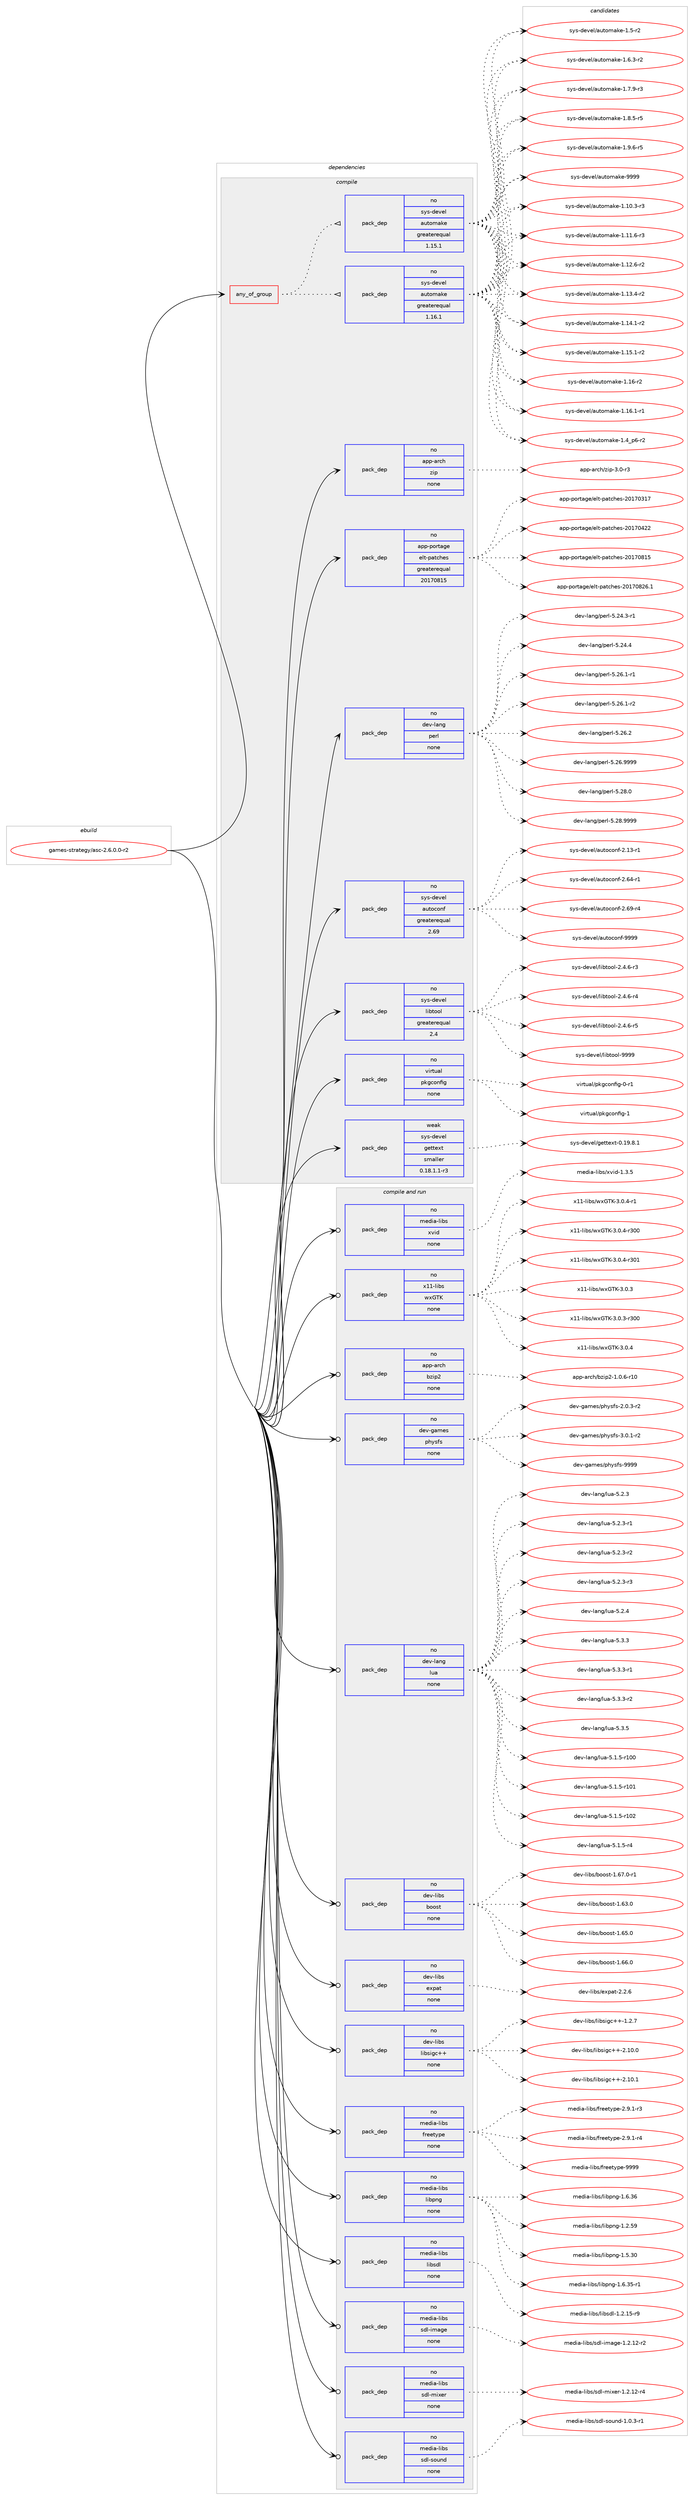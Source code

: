 digraph prolog {

# *************
# Graph options
# *************

newrank=true;
concentrate=true;
compound=true;
graph [rankdir=LR,fontname=Helvetica,fontsize=10,ranksep=1.5];#, ranksep=2.5, nodesep=0.2];
edge  [arrowhead=vee];
node  [fontname=Helvetica,fontsize=10];

# **********
# The ebuild
# **********

subgraph cluster_leftcol {
color=gray;
rank=same;
label=<<i>ebuild</i>>;
id [label="games-strategy/asc-2.6.0.0-r2", color=red, width=4, href="../games-strategy/asc-2.6.0.0-r2.svg"];
}

# ****************
# The dependencies
# ****************

subgraph cluster_midcol {
color=gray;
label=<<i>dependencies</i>>;
subgraph cluster_compile {
fillcolor="#eeeeee";
style=filled;
label=<<i>compile</i>>;
subgraph any23500 {
dependency1561092 [label=<<TABLE BORDER="0" CELLBORDER="1" CELLSPACING="0" CELLPADDING="4"><TR><TD CELLPADDING="10">any_of_group</TD></TR></TABLE>>, shape=none, color=red];subgraph pack1109844 {
dependency1561093 [label=<<TABLE BORDER="0" CELLBORDER="1" CELLSPACING="0" CELLPADDING="4" WIDTH="220"><TR><TD ROWSPAN="6" CELLPADDING="30">pack_dep</TD></TR><TR><TD WIDTH="110">no</TD></TR><TR><TD>sys-devel</TD></TR><TR><TD>automake</TD></TR><TR><TD>greaterequal</TD></TR><TR><TD>1.16.1</TD></TR></TABLE>>, shape=none, color=blue];
}
dependency1561092:e -> dependency1561093:w [weight=20,style="dotted",arrowhead="oinv"];
subgraph pack1109845 {
dependency1561094 [label=<<TABLE BORDER="0" CELLBORDER="1" CELLSPACING="0" CELLPADDING="4" WIDTH="220"><TR><TD ROWSPAN="6" CELLPADDING="30">pack_dep</TD></TR><TR><TD WIDTH="110">no</TD></TR><TR><TD>sys-devel</TD></TR><TR><TD>automake</TD></TR><TR><TD>greaterequal</TD></TR><TR><TD>1.15.1</TD></TR></TABLE>>, shape=none, color=blue];
}
dependency1561092:e -> dependency1561094:w [weight=20,style="dotted",arrowhead="oinv"];
}
id:e -> dependency1561092:w [weight=20,style="solid",arrowhead="vee"];
subgraph pack1109846 {
dependency1561095 [label=<<TABLE BORDER="0" CELLBORDER="1" CELLSPACING="0" CELLPADDING="4" WIDTH="220"><TR><TD ROWSPAN="6" CELLPADDING="30">pack_dep</TD></TR><TR><TD WIDTH="110">no</TD></TR><TR><TD>app-arch</TD></TR><TR><TD>zip</TD></TR><TR><TD>none</TD></TR><TR><TD></TD></TR></TABLE>>, shape=none, color=blue];
}
id:e -> dependency1561095:w [weight=20,style="solid",arrowhead="vee"];
subgraph pack1109847 {
dependency1561096 [label=<<TABLE BORDER="0" CELLBORDER="1" CELLSPACING="0" CELLPADDING="4" WIDTH="220"><TR><TD ROWSPAN="6" CELLPADDING="30">pack_dep</TD></TR><TR><TD WIDTH="110">no</TD></TR><TR><TD>app-portage</TD></TR><TR><TD>elt-patches</TD></TR><TR><TD>greaterequal</TD></TR><TR><TD>20170815</TD></TR></TABLE>>, shape=none, color=blue];
}
id:e -> dependency1561096:w [weight=20,style="solid",arrowhead="vee"];
subgraph pack1109848 {
dependency1561097 [label=<<TABLE BORDER="0" CELLBORDER="1" CELLSPACING="0" CELLPADDING="4" WIDTH="220"><TR><TD ROWSPAN="6" CELLPADDING="30">pack_dep</TD></TR><TR><TD WIDTH="110">no</TD></TR><TR><TD>dev-lang</TD></TR><TR><TD>perl</TD></TR><TR><TD>none</TD></TR><TR><TD></TD></TR></TABLE>>, shape=none, color=blue];
}
id:e -> dependency1561097:w [weight=20,style="solid",arrowhead="vee"];
subgraph pack1109849 {
dependency1561098 [label=<<TABLE BORDER="0" CELLBORDER="1" CELLSPACING="0" CELLPADDING="4" WIDTH="220"><TR><TD ROWSPAN="6" CELLPADDING="30">pack_dep</TD></TR><TR><TD WIDTH="110">no</TD></TR><TR><TD>sys-devel</TD></TR><TR><TD>autoconf</TD></TR><TR><TD>greaterequal</TD></TR><TR><TD>2.69</TD></TR></TABLE>>, shape=none, color=blue];
}
id:e -> dependency1561098:w [weight=20,style="solid",arrowhead="vee"];
subgraph pack1109850 {
dependency1561099 [label=<<TABLE BORDER="0" CELLBORDER="1" CELLSPACING="0" CELLPADDING="4" WIDTH="220"><TR><TD ROWSPAN="6" CELLPADDING="30">pack_dep</TD></TR><TR><TD WIDTH="110">no</TD></TR><TR><TD>sys-devel</TD></TR><TR><TD>libtool</TD></TR><TR><TD>greaterequal</TD></TR><TR><TD>2.4</TD></TR></TABLE>>, shape=none, color=blue];
}
id:e -> dependency1561099:w [weight=20,style="solid",arrowhead="vee"];
subgraph pack1109851 {
dependency1561100 [label=<<TABLE BORDER="0" CELLBORDER="1" CELLSPACING="0" CELLPADDING="4" WIDTH="220"><TR><TD ROWSPAN="6" CELLPADDING="30">pack_dep</TD></TR><TR><TD WIDTH="110">no</TD></TR><TR><TD>virtual</TD></TR><TR><TD>pkgconfig</TD></TR><TR><TD>none</TD></TR><TR><TD></TD></TR></TABLE>>, shape=none, color=blue];
}
id:e -> dependency1561100:w [weight=20,style="solid",arrowhead="vee"];
subgraph pack1109852 {
dependency1561101 [label=<<TABLE BORDER="0" CELLBORDER="1" CELLSPACING="0" CELLPADDING="4" WIDTH="220"><TR><TD ROWSPAN="6" CELLPADDING="30">pack_dep</TD></TR><TR><TD WIDTH="110">weak</TD></TR><TR><TD>sys-devel</TD></TR><TR><TD>gettext</TD></TR><TR><TD>smaller</TD></TR><TR><TD>0.18.1.1-r3</TD></TR></TABLE>>, shape=none, color=blue];
}
id:e -> dependency1561101:w [weight=20,style="solid",arrowhead="vee"];
}
subgraph cluster_compileandrun {
fillcolor="#eeeeee";
style=filled;
label=<<i>compile and run</i>>;
subgraph pack1109853 {
dependency1561102 [label=<<TABLE BORDER="0" CELLBORDER="1" CELLSPACING="0" CELLPADDING="4" WIDTH="220"><TR><TD ROWSPAN="6" CELLPADDING="30">pack_dep</TD></TR><TR><TD WIDTH="110">no</TD></TR><TR><TD>app-arch</TD></TR><TR><TD>bzip2</TD></TR><TR><TD>none</TD></TR><TR><TD></TD></TR></TABLE>>, shape=none, color=blue];
}
id:e -> dependency1561102:w [weight=20,style="solid",arrowhead="odotvee"];
subgraph pack1109854 {
dependency1561103 [label=<<TABLE BORDER="0" CELLBORDER="1" CELLSPACING="0" CELLPADDING="4" WIDTH="220"><TR><TD ROWSPAN="6" CELLPADDING="30">pack_dep</TD></TR><TR><TD WIDTH="110">no</TD></TR><TR><TD>dev-games</TD></TR><TR><TD>physfs</TD></TR><TR><TD>none</TD></TR><TR><TD></TD></TR></TABLE>>, shape=none, color=blue];
}
id:e -> dependency1561103:w [weight=20,style="solid",arrowhead="odotvee"];
subgraph pack1109855 {
dependency1561104 [label=<<TABLE BORDER="0" CELLBORDER="1" CELLSPACING="0" CELLPADDING="4" WIDTH="220"><TR><TD ROWSPAN="6" CELLPADDING="30">pack_dep</TD></TR><TR><TD WIDTH="110">no</TD></TR><TR><TD>dev-lang</TD></TR><TR><TD>lua</TD></TR><TR><TD>none</TD></TR><TR><TD></TD></TR></TABLE>>, shape=none, color=blue];
}
id:e -> dependency1561104:w [weight=20,style="solid",arrowhead="odotvee"];
subgraph pack1109856 {
dependency1561105 [label=<<TABLE BORDER="0" CELLBORDER="1" CELLSPACING="0" CELLPADDING="4" WIDTH="220"><TR><TD ROWSPAN="6" CELLPADDING="30">pack_dep</TD></TR><TR><TD WIDTH="110">no</TD></TR><TR><TD>dev-libs</TD></TR><TR><TD>boost</TD></TR><TR><TD>none</TD></TR><TR><TD></TD></TR></TABLE>>, shape=none, color=blue];
}
id:e -> dependency1561105:w [weight=20,style="solid",arrowhead="odotvee"];
subgraph pack1109857 {
dependency1561106 [label=<<TABLE BORDER="0" CELLBORDER="1" CELLSPACING="0" CELLPADDING="4" WIDTH="220"><TR><TD ROWSPAN="6" CELLPADDING="30">pack_dep</TD></TR><TR><TD WIDTH="110">no</TD></TR><TR><TD>dev-libs</TD></TR><TR><TD>expat</TD></TR><TR><TD>none</TD></TR><TR><TD></TD></TR></TABLE>>, shape=none, color=blue];
}
id:e -> dependency1561106:w [weight=20,style="solid",arrowhead="odotvee"];
subgraph pack1109858 {
dependency1561107 [label=<<TABLE BORDER="0" CELLBORDER="1" CELLSPACING="0" CELLPADDING="4" WIDTH="220"><TR><TD ROWSPAN="6" CELLPADDING="30">pack_dep</TD></TR><TR><TD WIDTH="110">no</TD></TR><TR><TD>dev-libs</TD></TR><TR><TD>libsigc++</TD></TR><TR><TD>none</TD></TR><TR><TD></TD></TR></TABLE>>, shape=none, color=blue];
}
id:e -> dependency1561107:w [weight=20,style="solid",arrowhead="odotvee"];
subgraph pack1109859 {
dependency1561108 [label=<<TABLE BORDER="0" CELLBORDER="1" CELLSPACING="0" CELLPADDING="4" WIDTH="220"><TR><TD ROWSPAN="6" CELLPADDING="30">pack_dep</TD></TR><TR><TD WIDTH="110">no</TD></TR><TR><TD>media-libs</TD></TR><TR><TD>freetype</TD></TR><TR><TD>none</TD></TR><TR><TD></TD></TR></TABLE>>, shape=none, color=blue];
}
id:e -> dependency1561108:w [weight=20,style="solid",arrowhead="odotvee"];
subgraph pack1109860 {
dependency1561109 [label=<<TABLE BORDER="0" CELLBORDER="1" CELLSPACING="0" CELLPADDING="4" WIDTH="220"><TR><TD ROWSPAN="6" CELLPADDING="30">pack_dep</TD></TR><TR><TD WIDTH="110">no</TD></TR><TR><TD>media-libs</TD></TR><TR><TD>libpng</TD></TR><TR><TD>none</TD></TR><TR><TD></TD></TR></TABLE>>, shape=none, color=blue];
}
id:e -> dependency1561109:w [weight=20,style="solid",arrowhead="odotvee"];
subgraph pack1109861 {
dependency1561110 [label=<<TABLE BORDER="0" CELLBORDER="1" CELLSPACING="0" CELLPADDING="4" WIDTH="220"><TR><TD ROWSPAN="6" CELLPADDING="30">pack_dep</TD></TR><TR><TD WIDTH="110">no</TD></TR><TR><TD>media-libs</TD></TR><TR><TD>libsdl</TD></TR><TR><TD>none</TD></TR><TR><TD></TD></TR></TABLE>>, shape=none, color=blue];
}
id:e -> dependency1561110:w [weight=20,style="solid",arrowhead="odotvee"];
subgraph pack1109862 {
dependency1561111 [label=<<TABLE BORDER="0" CELLBORDER="1" CELLSPACING="0" CELLPADDING="4" WIDTH="220"><TR><TD ROWSPAN="6" CELLPADDING="30">pack_dep</TD></TR><TR><TD WIDTH="110">no</TD></TR><TR><TD>media-libs</TD></TR><TR><TD>sdl-image</TD></TR><TR><TD>none</TD></TR><TR><TD></TD></TR></TABLE>>, shape=none, color=blue];
}
id:e -> dependency1561111:w [weight=20,style="solid",arrowhead="odotvee"];
subgraph pack1109863 {
dependency1561112 [label=<<TABLE BORDER="0" CELLBORDER="1" CELLSPACING="0" CELLPADDING="4" WIDTH="220"><TR><TD ROWSPAN="6" CELLPADDING="30">pack_dep</TD></TR><TR><TD WIDTH="110">no</TD></TR><TR><TD>media-libs</TD></TR><TR><TD>sdl-mixer</TD></TR><TR><TD>none</TD></TR><TR><TD></TD></TR></TABLE>>, shape=none, color=blue];
}
id:e -> dependency1561112:w [weight=20,style="solid",arrowhead="odotvee"];
subgraph pack1109864 {
dependency1561113 [label=<<TABLE BORDER="0" CELLBORDER="1" CELLSPACING="0" CELLPADDING="4" WIDTH="220"><TR><TD ROWSPAN="6" CELLPADDING="30">pack_dep</TD></TR><TR><TD WIDTH="110">no</TD></TR><TR><TD>media-libs</TD></TR><TR><TD>sdl-sound</TD></TR><TR><TD>none</TD></TR><TR><TD></TD></TR></TABLE>>, shape=none, color=blue];
}
id:e -> dependency1561113:w [weight=20,style="solid",arrowhead="odotvee"];
subgraph pack1109865 {
dependency1561114 [label=<<TABLE BORDER="0" CELLBORDER="1" CELLSPACING="0" CELLPADDING="4" WIDTH="220"><TR><TD ROWSPAN="6" CELLPADDING="30">pack_dep</TD></TR><TR><TD WIDTH="110">no</TD></TR><TR><TD>media-libs</TD></TR><TR><TD>xvid</TD></TR><TR><TD>none</TD></TR><TR><TD></TD></TR></TABLE>>, shape=none, color=blue];
}
id:e -> dependency1561114:w [weight=20,style="solid",arrowhead="odotvee"];
subgraph pack1109866 {
dependency1561115 [label=<<TABLE BORDER="0" CELLBORDER="1" CELLSPACING="0" CELLPADDING="4" WIDTH="220"><TR><TD ROWSPAN="6" CELLPADDING="30">pack_dep</TD></TR><TR><TD WIDTH="110">no</TD></TR><TR><TD>x11-libs</TD></TR><TR><TD>wxGTK</TD></TR><TR><TD>none</TD></TR><TR><TD></TD></TR></TABLE>>, shape=none, color=blue];
}
id:e -> dependency1561115:w [weight=20,style="solid",arrowhead="odotvee"];
}
subgraph cluster_run {
fillcolor="#eeeeee";
style=filled;
label=<<i>run</i>>;
}
}

# **************
# The candidates
# **************

subgraph cluster_choices {
rank=same;
color=gray;
label=<<i>candidates</i>>;

subgraph choice1109844 {
color=black;
nodesep=1;
choice11512111545100101118101108479711711611110997107101454946494846514511451 [label="sys-devel/automake-1.10.3-r3", color=red, width=4,href="../sys-devel/automake-1.10.3-r3.svg"];
choice11512111545100101118101108479711711611110997107101454946494946544511451 [label="sys-devel/automake-1.11.6-r3", color=red, width=4,href="../sys-devel/automake-1.11.6-r3.svg"];
choice11512111545100101118101108479711711611110997107101454946495046544511450 [label="sys-devel/automake-1.12.6-r2", color=red, width=4,href="../sys-devel/automake-1.12.6-r2.svg"];
choice11512111545100101118101108479711711611110997107101454946495146524511450 [label="sys-devel/automake-1.13.4-r2", color=red, width=4,href="../sys-devel/automake-1.13.4-r2.svg"];
choice11512111545100101118101108479711711611110997107101454946495246494511450 [label="sys-devel/automake-1.14.1-r2", color=red, width=4,href="../sys-devel/automake-1.14.1-r2.svg"];
choice11512111545100101118101108479711711611110997107101454946495346494511450 [label="sys-devel/automake-1.15.1-r2", color=red, width=4,href="../sys-devel/automake-1.15.1-r2.svg"];
choice1151211154510010111810110847971171161111099710710145494649544511450 [label="sys-devel/automake-1.16-r2", color=red, width=4,href="../sys-devel/automake-1.16-r2.svg"];
choice11512111545100101118101108479711711611110997107101454946495446494511449 [label="sys-devel/automake-1.16.1-r1", color=red, width=4,href="../sys-devel/automake-1.16.1-r1.svg"];
choice115121115451001011181011084797117116111109971071014549465295112544511450 [label="sys-devel/automake-1.4_p6-r2", color=red, width=4,href="../sys-devel/automake-1.4_p6-r2.svg"];
choice11512111545100101118101108479711711611110997107101454946534511450 [label="sys-devel/automake-1.5-r2", color=red, width=4,href="../sys-devel/automake-1.5-r2.svg"];
choice115121115451001011181011084797117116111109971071014549465446514511450 [label="sys-devel/automake-1.6.3-r2", color=red, width=4,href="../sys-devel/automake-1.6.3-r2.svg"];
choice115121115451001011181011084797117116111109971071014549465546574511451 [label="sys-devel/automake-1.7.9-r3", color=red, width=4,href="../sys-devel/automake-1.7.9-r3.svg"];
choice115121115451001011181011084797117116111109971071014549465646534511453 [label="sys-devel/automake-1.8.5-r5", color=red, width=4,href="../sys-devel/automake-1.8.5-r5.svg"];
choice115121115451001011181011084797117116111109971071014549465746544511453 [label="sys-devel/automake-1.9.6-r5", color=red, width=4,href="../sys-devel/automake-1.9.6-r5.svg"];
choice115121115451001011181011084797117116111109971071014557575757 [label="sys-devel/automake-9999", color=red, width=4,href="../sys-devel/automake-9999.svg"];
dependency1561093:e -> choice11512111545100101118101108479711711611110997107101454946494846514511451:w [style=dotted,weight="100"];
dependency1561093:e -> choice11512111545100101118101108479711711611110997107101454946494946544511451:w [style=dotted,weight="100"];
dependency1561093:e -> choice11512111545100101118101108479711711611110997107101454946495046544511450:w [style=dotted,weight="100"];
dependency1561093:e -> choice11512111545100101118101108479711711611110997107101454946495146524511450:w [style=dotted,weight="100"];
dependency1561093:e -> choice11512111545100101118101108479711711611110997107101454946495246494511450:w [style=dotted,weight="100"];
dependency1561093:e -> choice11512111545100101118101108479711711611110997107101454946495346494511450:w [style=dotted,weight="100"];
dependency1561093:e -> choice1151211154510010111810110847971171161111099710710145494649544511450:w [style=dotted,weight="100"];
dependency1561093:e -> choice11512111545100101118101108479711711611110997107101454946495446494511449:w [style=dotted,weight="100"];
dependency1561093:e -> choice115121115451001011181011084797117116111109971071014549465295112544511450:w [style=dotted,weight="100"];
dependency1561093:e -> choice11512111545100101118101108479711711611110997107101454946534511450:w [style=dotted,weight="100"];
dependency1561093:e -> choice115121115451001011181011084797117116111109971071014549465446514511450:w [style=dotted,weight="100"];
dependency1561093:e -> choice115121115451001011181011084797117116111109971071014549465546574511451:w [style=dotted,weight="100"];
dependency1561093:e -> choice115121115451001011181011084797117116111109971071014549465646534511453:w [style=dotted,weight="100"];
dependency1561093:e -> choice115121115451001011181011084797117116111109971071014549465746544511453:w [style=dotted,weight="100"];
dependency1561093:e -> choice115121115451001011181011084797117116111109971071014557575757:w [style=dotted,weight="100"];
}
subgraph choice1109845 {
color=black;
nodesep=1;
choice11512111545100101118101108479711711611110997107101454946494846514511451 [label="sys-devel/automake-1.10.3-r3", color=red, width=4,href="../sys-devel/automake-1.10.3-r3.svg"];
choice11512111545100101118101108479711711611110997107101454946494946544511451 [label="sys-devel/automake-1.11.6-r3", color=red, width=4,href="../sys-devel/automake-1.11.6-r3.svg"];
choice11512111545100101118101108479711711611110997107101454946495046544511450 [label="sys-devel/automake-1.12.6-r2", color=red, width=4,href="../sys-devel/automake-1.12.6-r2.svg"];
choice11512111545100101118101108479711711611110997107101454946495146524511450 [label="sys-devel/automake-1.13.4-r2", color=red, width=4,href="../sys-devel/automake-1.13.4-r2.svg"];
choice11512111545100101118101108479711711611110997107101454946495246494511450 [label="sys-devel/automake-1.14.1-r2", color=red, width=4,href="../sys-devel/automake-1.14.1-r2.svg"];
choice11512111545100101118101108479711711611110997107101454946495346494511450 [label="sys-devel/automake-1.15.1-r2", color=red, width=4,href="../sys-devel/automake-1.15.1-r2.svg"];
choice1151211154510010111810110847971171161111099710710145494649544511450 [label="sys-devel/automake-1.16-r2", color=red, width=4,href="../sys-devel/automake-1.16-r2.svg"];
choice11512111545100101118101108479711711611110997107101454946495446494511449 [label="sys-devel/automake-1.16.1-r1", color=red, width=4,href="../sys-devel/automake-1.16.1-r1.svg"];
choice115121115451001011181011084797117116111109971071014549465295112544511450 [label="sys-devel/automake-1.4_p6-r2", color=red, width=4,href="../sys-devel/automake-1.4_p6-r2.svg"];
choice11512111545100101118101108479711711611110997107101454946534511450 [label="sys-devel/automake-1.5-r2", color=red, width=4,href="../sys-devel/automake-1.5-r2.svg"];
choice115121115451001011181011084797117116111109971071014549465446514511450 [label="sys-devel/automake-1.6.3-r2", color=red, width=4,href="../sys-devel/automake-1.6.3-r2.svg"];
choice115121115451001011181011084797117116111109971071014549465546574511451 [label="sys-devel/automake-1.7.9-r3", color=red, width=4,href="../sys-devel/automake-1.7.9-r3.svg"];
choice115121115451001011181011084797117116111109971071014549465646534511453 [label="sys-devel/automake-1.8.5-r5", color=red, width=4,href="../sys-devel/automake-1.8.5-r5.svg"];
choice115121115451001011181011084797117116111109971071014549465746544511453 [label="sys-devel/automake-1.9.6-r5", color=red, width=4,href="../sys-devel/automake-1.9.6-r5.svg"];
choice115121115451001011181011084797117116111109971071014557575757 [label="sys-devel/automake-9999", color=red, width=4,href="../sys-devel/automake-9999.svg"];
dependency1561094:e -> choice11512111545100101118101108479711711611110997107101454946494846514511451:w [style=dotted,weight="100"];
dependency1561094:e -> choice11512111545100101118101108479711711611110997107101454946494946544511451:w [style=dotted,weight="100"];
dependency1561094:e -> choice11512111545100101118101108479711711611110997107101454946495046544511450:w [style=dotted,weight="100"];
dependency1561094:e -> choice11512111545100101118101108479711711611110997107101454946495146524511450:w [style=dotted,weight="100"];
dependency1561094:e -> choice11512111545100101118101108479711711611110997107101454946495246494511450:w [style=dotted,weight="100"];
dependency1561094:e -> choice11512111545100101118101108479711711611110997107101454946495346494511450:w [style=dotted,weight="100"];
dependency1561094:e -> choice1151211154510010111810110847971171161111099710710145494649544511450:w [style=dotted,weight="100"];
dependency1561094:e -> choice11512111545100101118101108479711711611110997107101454946495446494511449:w [style=dotted,weight="100"];
dependency1561094:e -> choice115121115451001011181011084797117116111109971071014549465295112544511450:w [style=dotted,weight="100"];
dependency1561094:e -> choice11512111545100101118101108479711711611110997107101454946534511450:w [style=dotted,weight="100"];
dependency1561094:e -> choice115121115451001011181011084797117116111109971071014549465446514511450:w [style=dotted,weight="100"];
dependency1561094:e -> choice115121115451001011181011084797117116111109971071014549465546574511451:w [style=dotted,weight="100"];
dependency1561094:e -> choice115121115451001011181011084797117116111109971071014549465646534511453:w [style=dotted,weight="100"];
dependency1561094:e -> choice115121115451001011181011084797117116111109971071014549465746544511453:w [style=dotted,weight="100"];
dependency1561094:e -> choice115121115451001011181011084797117116111109971071014557575757:w [style=dotted,weight="100"];
}
subgraph choice1109846 {
color=black;
nodesep=1;
choice9711211245971149910447122105112455146484511451 [label="app-arch/zip-3.0-r3", color=red, width=4,href="../app-arch/zip-3.0-r3.svg"];
dependency1561095:e -> choice9711211245971149910447122105112455146484511451:w [style=dotted,weight="100"];
}
subgraph choice1109847 {
color=black;
nodesep=1;
choice97112112451121111141169710310147101108116451129711699104101115455048495548514955 [label="app-portage/elt-patches-20170317", color=red, width=4,href="../app-portage/elt-patches-20170317.svg"];
choice97112112451121111141169710310147101108116451129711699104101115455048495548525050 [label="app-portage/elt-patches-20170422", color=red, width=4,href="../app-portage/elt-patches-20170422.svg"];
choice97112112451121111141169710310147101108116451129711699104101115455048495548564953 [label="app-portage/elt-patches-20170815", color=red, width=4,href="../app-portage/elt-patches-20170815.svg"];
choice971121124511211111411697103101471011081164511297116991041011154550484955485650544649 [label="app-portage/elt-patches-20170826.1", color=red, width=4,href="../app-portage/elt-patches-20170826.1.svg"];
dependency1561096:e -> choice97112112451121111141169710310147101108116451129711699104101115455048495548514955:w [style=dotted,weight="100"];
dependency1561096:e -> choice97112112451121111141169710310147101108116451129711699104101115455048495548525050:w [style=dotted,weight="100"];
dependency1561096:e -> choice97112112451121111141169710310147101108116451129711699104101115455048495548564953:w [style=dotted,weight="100"];
dependency1561096:e -> choice971121124511211111411697103101471011081164511297116991041011154550484955485650544649:w [style=dotted,weight="100"];
}
subgraph choice1109848 {
color=black;
nodesep=1;
choice100101118451089711010347112101114108455346505246514511449 [label="dev-lang/perl-5.24.3-r1", color=red, width=4,href="../dev-lang/perl-5.24.3-r1.svg"];
choice10010111845108971101034711210111410845534650524652 [label="dev-lang/perl-5.24.4", color=red, width=4,href="../dev-lang/perl-5.24.4.svg"];
choice100101118451089711010347112101114108455346505446494511449 [label="dev-lang/perl-5.26.1-r1", color=red, width=4,href="../dev-lang/perl-5.26.1-r1.svg"];
choice100101118451089711010347112101114108455346505446494511450 [label="dev-lang/perl-5.26.1-r2", color=red, width=4,href="../dev-lang/perl-5.26.1-r2.svg"];
choice10010111845108971101034711210111410845534650544650 [label="dev-lang/perl-5.26.2", color=red, width=4,href="../dev-lang/perl-5.26.2.svg"];
choice10010111845108971101034711210111410845534650544657575757 [label="dev-lang/perl-5.26.9999", color=red, width=4,href="../dev-lang/perl-5.26.9999.svg"];
choice10010111845108971101034711210111410845534650564648 [label="dev-lang/perl-5.28.0", color=red, width=4,href="../dev-lang/perl-5.28.0.svg"];
choice10010111845108971101034711210111410845534650564657575757 [label="dev-lang/perl-5.28.9999", color=red, width=4,href="../dev-lang/perl-5.28.9999.svg"];
dependency1561097:e -> choice100101118451089711010347112101114108455346505246514511449:w [style=dotted,weight="100"];
dependency1561097:e -> choice10010111845108971101034711210111410845534650524652:w [style=dotted,weight="100"];
dependency1561097:e -> choice100101118451089711010347112101114108455346505446494511449:w [style=dotted,weight="100"];
dependency1561097:e -> choice100101118451089711010347112101114108455346505446494511450:w [style=dotted,weight="100"];
dependency1561097:e -> choice10010111845108971101034711210111410845534650544650:w [style=dotted,weight="100"];
dependency1561097:e -> choice10010111845108971101034711210111410845534650544657575757:w [style=dotted,weight="100"];
dependency1561097:e -> choice10010111845108971101034711210111410845534650564648:w [style=dotted,weight="100"];
dependency1561097:e -> choice10010111845108971101034711210111410845534650564657575757:w [style=dotted,weight="100"];
}
subgraph choice1109849 {
color=black;
nodesep=1;
choice1151211154510010111810110847971171161119911111010245504649514511449 [label="sys-devel/autoconf-2.13-r1", color=red, width=4,href="../sys-devel/autoconf-2.13-r1.svg"];
choice1151211154510010111810110847971171161119911111010245504654524511449 [label="sys-devel/autoconf-2.64-r1", color=red, width=4,href="../sys-devel/autoconf-2.64-r1.svg"];
choice1151211154510010111810110847971171161119911111010245504654574511452 [label="sys-devel/autoconf-2.69-r4", color=red, width=4,href="../sys-devel/autoconf-2.69-r4.svg"];
choice115121115451001011181011084797117116111991111101024557575757 [label="sys-devel/autoconf-9999", color=red, width=4,href="../sys-devel/autoconf-9999.svg"];
dependency1561098:e -> choice1151211154510010111810110847971171161119911111010245504649514511449:w [style=dotted,weight="100"];
dependency1561098:e -> choice1151211154510010111810110847971171161119911111010245504654524511449:w [style=dotted,weight="100"];
dependency1561098:e -> choice1151211154510010111810110847971171161119911111010245504654574511452:w [style=dotted,weight="100"];
dependency1561098:e -> choice115121115451001011181011084797117116111991111101024557575757:w [style=dotted,weight="100"];
}
subgraph choice1109850 {
color=black;
nodesep=1;
choice1151211154510010111810110847108105981161111111084550465246544511451 [label="sys-devel/libtool-2.4.6-r3", color=red, width=4,href="../sys-devel/libtool-2.4.6-r3.svg"];
choice1151211154510010111810110847108105981161111111084550465246544511452 [label="sys-devel/libtool-2.4.6-r4", color=red, width=4,href="../sys-devel/libtool-2.4.6-r4.svg"];
choice1151211154510010111810110847108105981161111111084550465246544511453 [label="sys-devel/libtool-2.4.6-r5", color=red, width=4,href="../sys-devel/libtool-2.4.6-r5.svg"];
choice1151211154510010111810110847108105981161111111084557575757 [label="sys-devel/libtool-9999", color=red, width=4,href="../sys-devel/libtool-9999.svg"];
dependency1561099:e -> choice1151211154510010111810110847108105981161111111084550465246544511451:w [style=dotted,weight="100"];
dependency1561099:e -> choice1151211154510010111810110847108105981161111111084550465246544511452:w [style=dotted,weight="100"];
dependency1561099:e -> choice1151211154510010111810110847108105981161111111084550465246544511453:w [style=dotted,weight="100"];
dependency1561099:e -> choice1151211154510010111810110847108105981161111111084557575757:w [style=dotted,weight="100"];
}
subgraph choice1109851 {
color=black;
nodesep=1;
choice11810511411611797108471121071039911111010210510345484511449 [label="virtual/pkgconfig-0-r1", color=red, width=4,href="../virtual/pkgconfig-0-r1.svg"];
choice1181051141161179710847112107103991111101021051034549 [label="virtual/pkgconfig-1", color=red, width=4,href="../virtual/pkgconfig-1.svg"];
dependency1561100:e -> choice11810511411611797108471121071039911111010210510345484511449:w [style=dotted,weight="100"];
dependency1561100:e -> choice1181051141161179710847112107103991111101021051034549:w [style=dotted,weight="100"];
}
subgraph choice1109852 {
color=black;
nodesep=1;
choice1151211154510010111810110847103101116116101120116454846495746564649 [label="sys-devel/gettext-0.19.8.1", color=red, width=4,href="../sys-devel/gettext-0.19.8.1.svg"];
dependency1561101:e -> choice1151211154510010111810110847103101116116101120116454846495746564649:w [style=dotted,weight="100"];
}
subgraph choice1109853 {
color=black;
nodesep=1;
choice97112112459711499104479812210511250454946484654451144948 [label="app-arch/bzip2-1.0.6-r10", color=red, width=4,href="../app-arch/bzip2-1.0.6-r10.svg"];
dependency1561102:e -> choice97112112459711499104479812210511250454946484654451144948:w [style=dotted,weight="100"];
}
subgraph choice1109854 {
color=black;
nodesep=1;
choice1001011184510397109101115471121041211151021154550464846514511450 [label="dev-games/physfs-2.0.3-r2", color=red, width=4,href="../dev-games/physfs-2.0.3-r2.svg"];
choice1001011184510397109101115471121041211151021154551464846494511450 [label="dev-games/physfs-3.0.1-r2", color=red, width=4,href="../dev-games/physfs-3.0.1-r2.svg"];
choice1001011184510397109101115471121041211151021154557575757 [label="dev-games/physfs-9999", color=red, width=4,href="../dev-games/physfs-9999.svg"];
dependency1561103:e -> choice1001011184510397109101115471121041211151021154550464846514511450:w [style=dotted,weight="100"];
dependency1561103:e -> choice1001011184510397109101115471121041211151021154551464846494511450:w [style=dotted,weight="100"];
dependency1561103:e -> choice1001011184510397109101115471121041211151021154557575757:w [style=dotted,weight="100"];
}
subgraph choice1109855 {
color=black;
nodesep=1;
choice1001011184510897110103471081179745534649465345114494848 [label="dev-lang/lua-5.1.5-r100", color=red, width=4,href="../dev-lang/lua-5.1.5-r100.svg"];
choice1001011184510897110103471081179745534649465345114494849 [label="dev-lang/lua-5.1.5-r101", color=red, width=4,href="../dev-lang/lua-5.1.5-r101.svg"];
choice1001011184510897110103471081179745534649465345114494850 [label="dev-lang/lua-5.1.5-r102", color=red, width=4,href="../dev-lang/lua-5.1.5-r102.svg"];
choice100101118451089711010347108117974553464946534511452 [label="dev-lang/lua-5.1.5-r4", color=red, width=4,href="../dev-lang/lua-5.1.5-r4.svg"];
choice10010111845108971101034710811797455346504651 [label="dev-lang/lua-5.2.3", color=red, width=4,href="../dev-lang/lua-5.2.3.svg"];
choice100101118451089711010347108117974553465046514511449 [label="dev-lang/lua-5.2.3-r1", color=red, width=4,href="../dev-lang/lua-5.2.3-r1.svg"];
choice100101118451089711010347108117974553465046514511450 [label="dev-lang/lua-5.2.3-r2", color=red, width=4,href="../dev-lang/lua-5.2.3-r2.svg"];
choice100101118451089711010347108117974553465046514511451 [label="dev-lang/lua-5.2.3-r3", color=red, width=4,href="../dev-lang/lua-5.2.3-r3.svg"];
choice10010111845108971101034710811797455346504652 [label="dev-lang/lua-5.2.4", color=red, width=4,href="../dev-lang/lua-5.2.4.svg"];
choice10010111845108971101034710811797455346514651 [label="dev-lang/lua-5.3.3", color=red, width=4,href="../dev-lang/lua-5.3.3.svg"];
choice100101118451089711010347108117974553465146514511449 [label="dev-lang/lua-5.3.3-r1", color=red, width=4,href="../dev-lang/lua-5.3.3-r1.svg"];
choice100101118451089711010347108117974553465146514511450 [label="dev-lang/lua-5.3.3-r2", color=red, width=4,href="../dev-lang/lua-5.3.3-r2.svg"];
choice10010111845108971101034710811797455346514653 [label="dev-lang/lua-5.3.5", color=red, width=4,href="../dev-lang/lua-5.3.5.svg"];
dependency1561104:e -> choice1001011184510897110103471081179745534649465345114494848:w [style=dotted,weight="100"];
dependency1561104:e -> choice1001011184510897110103471081179745534649465345114494849:w [style=dotted,weight="100"];
dependency1561104:e -> choice1001011184510897110103471081179745534649465345114494850:w [style=dotted,weight="100"];
dependency1561104:e -> choice100101118451089711010347108117974553464946534511452:w [style=dotted,weight="100"];
dependency1561104:e -> choice10010111845108971101034710811797455346504651:w [style=dotted,weight="100"];
dependency1561104:e -> choice100101118451089711010347108117974553465046514511449:w [style=dotted,weight="100"];
dependency1561104:e -> choice100101118451089711010347108117974553465046514511450:w [style=dotted,weight="100"];
dependency1561104:e -> choice100101118451089711010347108117974553465046514511451:w [style=dotted,weight="100"];
dependency1561104:e -> choice10010111845108971101034710811797455346504652:w [style=dotted,weight="100"];
dependency1561104:e -> choice10010111845108971101034710811797455346514651:w [style=dotted,weight="100"];
dependency1561104:e -> choice100101118451089711010347108117974553465146514511449:w [style=dotted,weight="100"];
dependency1561104:e -> choice100101118451089711010347108117974553465146514511450:w [style=dotted,weight="100"];
dependency1561104:e -> choice10010111845108971101034710811797455346514653:w [style=dotted,weight="100"];
}
subgraph choice1109856 {
color=black;
nodesep=1;
choice1001011184510810598115479811111111511645494654514648 [label="dev-libs/boost-1.63.0", color=red, width=4,href="../dev-libs/boost-1.63.0.svg"];
choice1001011184510810598115479811111111511645494654534648 [label="dev-libs/boost-1.65.0", color=red, width=4,href="../dev-libs/boost-1.65.0.svg"];
choice1001011184510810598115479811111111511645494654544648 [label="dev-libs/boost-1.66.0", color=red, width=4,href="../dev-libs/boost-1.66.0.svg"];
choice10010111845108105981154798111111115116454946545546484511449 [label="dev-libs/boost-1.67.0-r1", color=red, width=4,href="../dev-libs/boost-1.67.0-r1.svg"];
dependency1561105:e -> choice1001011184510810598115479811111111511645494654514648:w [style=dotted,weight="100"];
dependency1561105:e -> choice1001011184510810598115479811111111511645494654534648:w [style=dotted,weight="100"];
dependency1561105:e -> choice1001011184510810598115479811111111511645494654544648:w [style=dotted,weight="100"];
dependency1561105:e -> choice10010111845108105981154798111111115116454946545546484511449:w [style=dotted,weight="100"];
}
subgraph choice1109857 {
color=black;
nodesep=1;
choice10010111845108105981154710112011297116455046504654 [label="dev-libs/expat-2.2.6", color=red, width=4,href="../dev-libs/expat-2.2.6.svg"];
dependency1561106:e -> choice10010111845108105981154710112011297116455046504654:w [style=dotted,weight="100"];
}
subgraph choice1109858 {
color=black;
nodesep=1;
choice10010111845108105981154710810598115105103994343454946504655 [label="dev-libs/libsigc++-1.2.7", color=red, width=4,href="../dev-libs/libsigc++-1.2.7.svg"];
choice1001011184510810598115471081059811510510399434345504649484648 [label="dev-libs/libsigc++-2.10.0", color=red, width=4,href="../dev-libs/libsigc++-2.10.0.svg"];
choice1001011184510810598115471081059811510510399434345504649484649 [label="dev-libs/libsigc++-2.10.1", color=red, width=4,href="../dev-libs/libsigc++-2.10.1.svg"];
dependency1561107:e -> choice10010111845108105981154710810598115105103994343454946504655:w [style=dotted,weight="100"];
dependency1561107:e -> choice1001011184510810598115471081059811510510399434345504649484648:w [style=dotted,weight="100"];
dependency1561107:e -> choice1001011184510810598115471081059811510510399434345504649484649:w [style=dotted,weight="100"];
}
subgraph choice1109859 {
color=black;
nodesep=1;
choice109101100105974510810598115471021141011011161211121014550465746494511451 [label="media-libs/freetype-2.9.1-r3", color=red, width=4,href="../media-libs/freetype-2.9.1-r3.svg"];
choice109101100105974510810598115471021141011011161211121014550465746494511452 [label="media-libs/freetype-2.9.1-r4", color=red, width=4,href="../media-libs/freetype-2.9.1-r4.svg"];
choice109101100105974510810598115471021141011011161211121014557575757 [label="media-libs/freetype-9999", color=red, width=4,href="../media-libs/freetype-9999.svg"];
dependency1561108:e -> choice109101100105974510810598115471021141011011161211121014550465746494511451:w [style=dotted,weight="100"];
dependency1561108:e -> choice109101100105974510810598115471021141011011161211121014550465746494511452:w [style=dotted,weight="100"];
dependency1561108:e -> choice109101100105974510810598115471021141011011161211121014557575757:w [style=dotted,weight="100"];
}
subgraph choice1109860 {
color=black;
nodesep=1;
choice109101100105974510810598115471081059811211010345494650465357 [label="media-libs/libpng-1.2.59", color=red, width=4,href="../media-libs/libpng-1.2.59.svg"];
choice109101100105974510810598115471081059811211010345494653465148 [label="media-libs/libpng-1.5.30", color=red, width=4,href="../media-libs/libpng-1.5.30.svg"];
choice1091011001059745108105981154710810598112110103454946544651534511449 [label="media-libs/libpng-1.6.35-r1", color=red, width=4,href="../media-libs/libpng-1.6.35-r1.svg"];
choice109101100105974510810598115471081059811211010345494654465154 [label="media-libs/libpng-1.6.36", color=red, width=4,href="../media-libs/libpng-1.6.36.svg"];
dependency1561109:e -> choice109101100105974510810598115471081059811211010345494650465357:w [style=dotted,weight="100"];
dependency1561109:e -> choice109101100105974510810598115471081059811211010345494653465148:w [style=dotted,weight="100"];
dependency1561109:e -> choice1091011001059745108105981154710810598112110103454946544651534511449:w [style=dotted,weight="100"];
dependency1561109:e -> choice109101100105974510810598115471081059811211010345494654465154:w [style=dotted,weight="100"];
}
subgraph choice1109861 {
color=black;
nodesep=1;
choice1091011001059745108105981154710810598115100108454946504649534511457 [label="media-libs/libsdl-1.2.15-r9", color=red, width=4,href="../media-libs/libsdl-1.2.15-r9.svg"];
dependency1561110:e -> choice1091011001059745108105981154710810598115100108454946504649534511457:w [style=dotted,weight="100"];
}
subgraph choice1109862 {
color=black;
nodesep=1;
choice109101100105974510810598115471151001084510510997103101454946504649504511450 [label="media-libs/sdl-image-1.2.12-r2", color=red, width=4,href="../media-libs/sdl-image-1.2.12-r2.svg"];
dependency1561111:e -> choice109101100105974510810598115471151001084510510997103101454946504649504511450:w [style=dotted,weight="100"];
}
subgraph choice1109863 {
color=black;
nodesep=1;
choice1091011001059745108105981154711510010845109105120101114454946504649504511452 [label="media-libs/sdl-mixer-1.2.12-r4", color=red, width=4,href="../media-libs/sdl-mixer-1.2.12-r4.svg"];
dependency1561112:e -> choice1091011001059745108105981154711510010845109105120101114454946504649504511452:w [style=dotted,weight="100"];
}
subgraph choice1109864 {
color=black;
nodesep=1;
choice10910110010597451081059811547115100108451151111171101004549464846514511449 [label="media-libs/sdl-sound-1.0.3-r1", color=red, width=4,href="../media-libs/sdl-sound-1.0.3-r1.svg"];
dependency1561113:e -> choice10910110010597451081059811547115100108451151111171101004549464846514511449:w [style=dotted,weight="100"];
}
subgraph choice1109865 {
color=black;
nodesep=1;
choice10910110010597451081059811547120118105100454946514653 [label="media-libs/xvid-1.3.5", color=red, width=4,href="../media-libs/xvid-1.3.5.svg"];
dependency1561114:e -> choice10910110010597451081059811547120118105100454946514653:w [style=dotted,weight="100"];
}
subgraph choice1109866 {
color=black;
nodesep=1;
choice1204949451081059811547119120718475455146484651 [label="x11-libs/wxGTK-3.0.3", color=red, width=4,href="../x11-libs/wxGTK-3.0.3.svg"];
choice120494945108105981154711912071847545514648465145114514848 [label="x11-libs/wxGTK-3.0.3-r300", color=red, width=4,href="../x11-libs/wxGTK-3.0.3-r300.svg"];
choice1204949451081059811547119120718475455146484652 [label="x11-libs/wxGTK-3.0.4", color=red, width=4,href="../x11-libs/wxGTK-3.0.4.svg"];
choice12049494510810598115471191207184754551464846524511449 [label="x11-libs/wxGTK-3.0.4-r1", color=red, width=4,href="../x11-libs/wxGTK-3.0.4-r1.svg"];
choice120494945108105981154711912071847545514648465245114514848 [label="x11-libs/wxGTK-3.0.4-r300", color=red, width=4,href="../x11-libs/wxGTK-3.0.4-r300.svg"];
choice120494945108105981154711912071847545514648465245114514849 [label="x11-libs/wxGTK-3.0.4-r301", color=red, width=4,href="../x11-libs/wxGTK-3.0.4-r301.svg"];
dependency1561115:e -> choice1204949451081059811547119120718475455146484651:w [style=dotted,weight="100"];
dependency1561115:e -> choice120494945108105981154711912071847545514648465145114514848:w [style=dotted,weight="100"];
dependency1561115:e -> choice1204949451081059811547119120718475455146484652:w [style=dotted,weight="100"];
dependency1561115:e -> choice12049494510810598115471191207184754551464846524511449:w [style=dotted,weight="100"];
dependency1561115:e -> choice120494945108105981154711912071847545514648465245114514848:w [style=dotted,weight="100"];
dependency1561115:e -> choice120494945108105981154711912071847545514648465245114514849:w [style=dotted,weight="100"];
}
}

}
